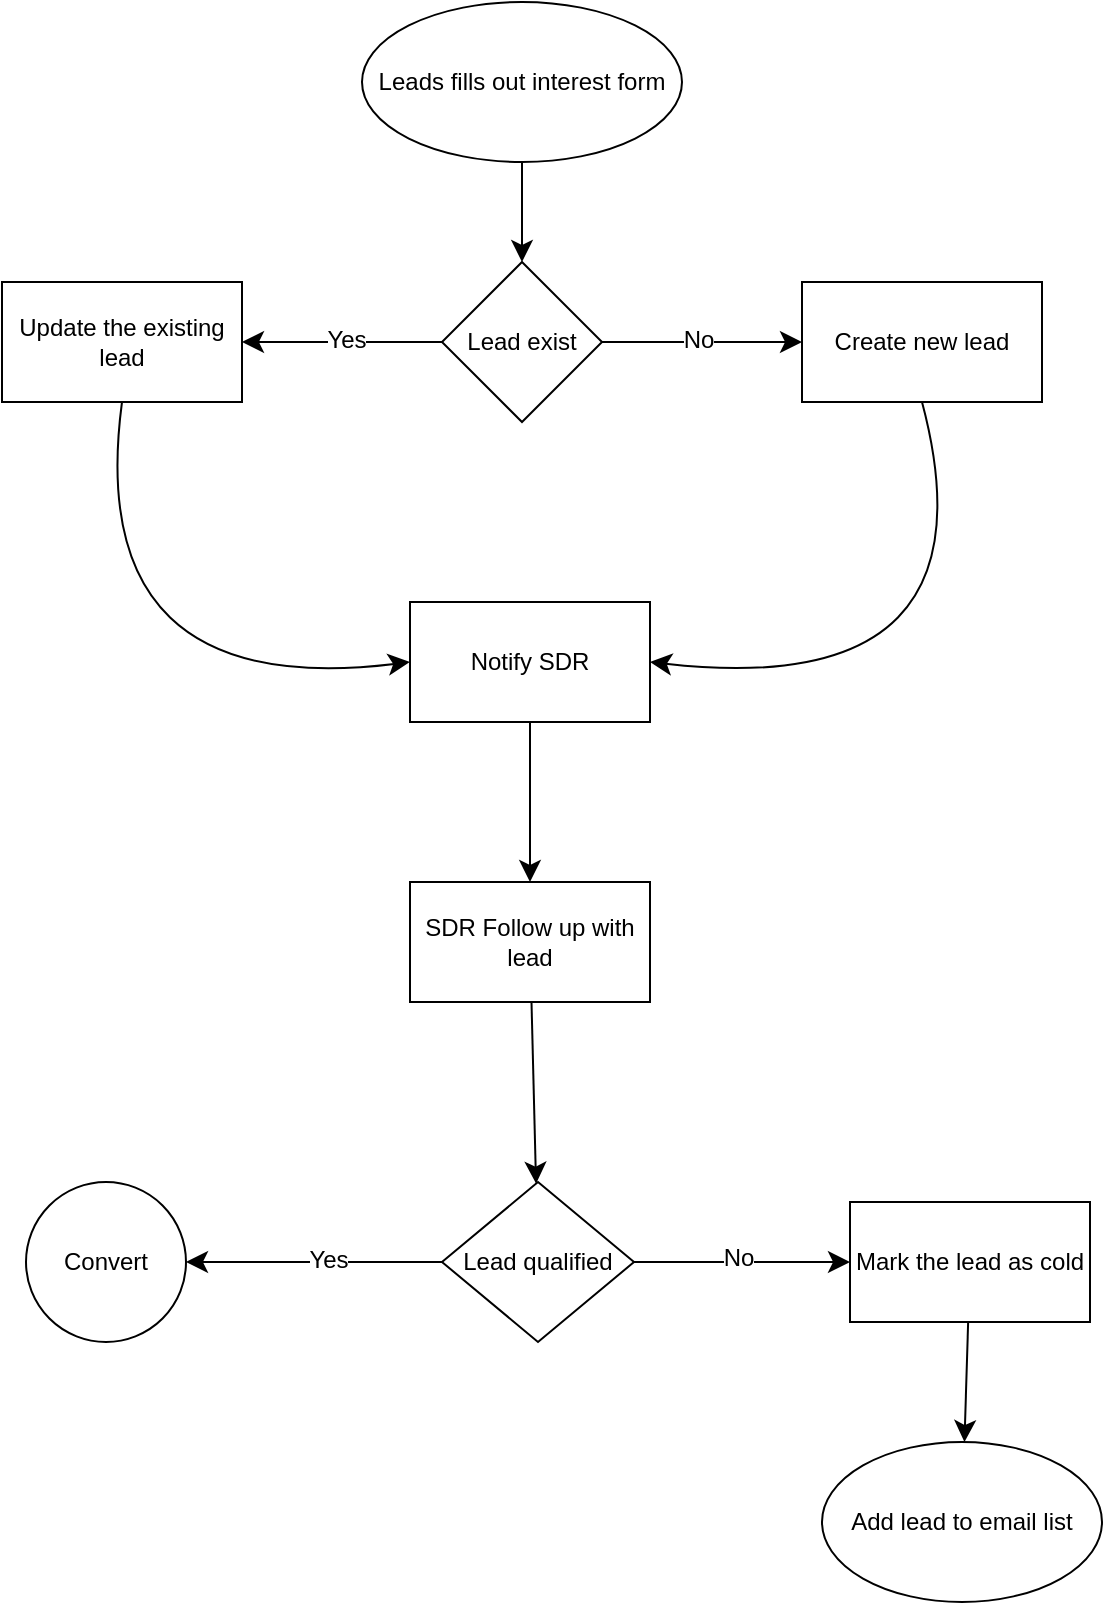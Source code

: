 <mxfile version="24.7.17">
  <diagram id="C5RBs43oDa-KdzZeNtuy" name="Page-1">
    <mxGraphModel dx="727" dy="620" grid="1" gridSize="10" guides="1" tooltips="1" connect="1" arrows="1" fold="1" page="1" pageScale="1" pageWidth="827" pageHeight="1169" math="0" shadow="0">
      <root>
        <mxCell id="WIyWlLk6GJQsqaUBKTNV-0" />
        <mxCell id="WIyWlLk6GJQsqaUBKTNV-1" parent="WIyWlLk6GJQsqaUBKTNV-0" />
        <mxCell id="9YTF8iFsNrcpTNurMBr7-2" value="" style="edgeStyle=none;curved=1;rounded=0;orthogonalLoop=1;jettySize=auto;html=1;fontSize=12;startSize=8;endSize=8;" edge="1" parent="WIyWlLk6GJQsqaUBKTNV-1" source="9YTF8iFsNrcpTNurMBr7-0" target="9YTF8iFsNrcpTNurMBr7-1">
          <mxGeometry relative="1" as="geometry" />
        </mxCell>
        <mxCell id="9YTF8iFsNrcpTNurMBr7-0" value="Leads fills out interest form" style="ellipse;whiteSpace=wrap;html=1;" vertex="1" parent="WIyWlLk6GJQsqaUBKTNV-1">
          <mxGeometry x="270" y="40" width="160" height="80" as="geometry" />
        </mxCell>
        <mxCell id="9YTF8iFsNrcpTNurMBr7-4" value="" style="edgeStyle=none;curved=1;rounded=0;orthogonalLoop=1;jettySize=auto;html=1;fontSize=12;startSize=8;endSize=8;" edge="1" parent="WIyWlLk6GJQsqaUBKTNV-1" source="9YTF8iFsNrcpTNurMBr7-1" target="9YTF8iFsNrcpTNurMBr7-3">
          <mxGeometry relative="1" as="geometry" />
        </mxCell>
        <mxCell id="9YTF8iFsNrcpTNurMBr7-8" value="No" style="edgeLabel;html=1;align=center;verticalAlign=middle;resizable=0;points=[];fontSize=12;" vertex="1" connectable="0" parent="9YTF8iFsNrcpTNurMBr7-4">
          <mxGeometry x="-0.044" y="1" relative="1" as="geometry">
            <mxPoint as="offset" />
          </mxGeometry>
        </mxCell>
        <mxCell id="9YTF8iFsNrcpTNurMBr7-6" value="" style="edgeStyle=none;curved=1;rounded=0;orthogonalLoop=1;jettySize=auto;html=1;fontSize=12;startSize=8;endSize=8;" edge="1" parent="WIyWlLk6GJQsqaUBKTNV-1" source="9YTF8iFsNrcpTNurMBr7-1" target="9YTF8iFsNrcpTNurMBr7-5">
          <mxGeometry relative="1" as="geometry" />
        </mxCell>
        <mxCell id="9YTF8iFsNrcpTNurMBr7-7" value="Yes" style="edgeLabel;html=1;align=center;verticalAlign=middle;resizable=0;points=[];fontSize=12;" vertex="1" connectable="0" parent="9YTF8iFsNrcpTNurMBr7-6">
          <mxGeometry x="-0.036" y="-1" relative="1" as="geometry">
            <mxPoint as="offset" />
          </mxGeometry>
        </mxCell>
        <mxCell id="9YTF8iFsNrcpTNurMBr7-1" value="Lead exist" style="rhombus;whiteSpace=wrap;html=1;" vertex="1" parent="WIyWlLk6GJQsqaUBKTNV-1">
          <mxGeometry x="310" y="170" width="80" height="80" as="geometry" />
        </mxCell>
        <mxCell id="9YTF8iFsNrcpTNurMBr7-19" style="edgeStyle=none;curved=1;rounded=0;orthogonalLoop=1;jettySize=auto;html=1;exitX=0.5;exitY=1;exitDx=0;exitDy=0;entryX=1;entryY=0.5;entryDx=0;entryDy=0;fontSize=12;startSize=8;endSize=8;" edge="1" parent="WIyWlLk6GJQsqaUBKTNV-1" source="9YTF8iFsNrcpTNurMBr7-3" target="9YTF8iFsNrcpTNurMBr7-9">
          <mxGeometry relative="1" as="geometry">
            <Array as="points">
              <mxPoint x="590" y="390" />
            </Array>
          </mxGeometry>
        </mxCell>
        <mxCell id="9YTF8iFsNrcpTNurMBr7-3" value="Create new lead" style="whiteSpace=wrap;html=1;" vertex="1" parent="WIyWlLk6GJQsqaUBKTNV-1">
          <mxGeometry x="490" y="180" width="120" height="60" as="geometry" />
        </mxCell>
        <mxCell id="9YTF8iFsNrcpTNurMBr7-18" style="edgeStyle=none;curved=1;rounded=0;orthogonalLoop=1;jettySize=auto;html=1;exitX=0.5;exitY=1;exitDx=0;exitDy=0;entryX=0;entryY=0.5;entryDx=0;entryDy=0;fontSize=12;startSize=8;endSize=8;" edge="1" parent="WIyWlLk6GJQsqaUBKTNV-1" source="9YTF8iFsNrcpTNurMBr7-5" target="9YTF8iFsNrcpTNurMBr7-9">
          <mxGeometry relative="1" as="geometry">
            <Array as="points">
              <mxPoint x="130" y="390" />
            </Array>
          </mxGeometry>
        </mxCell>
        <mxCell id="9YTF8iFsNrcpTNurMBr7-5" value="Update the existing lead" style="whiteSpace=wrap;html=1;" vertex="1" parent="WIyWlLk6GJQsqaUBKTNV-1">
          <mxGeometry x="90" y="180" width="120" height="60" as="geometry" />
        </mxCell>
        <mxCell id="9YTF8iFsNrcpTNurMBr7-23" value="" style="edgeStyle=none;curved=1;rounded=0;orthogonalLoop=1;jettySize=auto;html=1;fontSize=12;startSize=8;endSize=8;" edge="1" parent="WIyWlLk6GJQsqaUBKTNV-1" source="9YTF8iFsNrcpTNurMBr7-9" target="9YTF8iFsNrcpTNurMBr7-22">
          <mxGeometry relative="1" as="geometry" />
        </mxCell>
        <mxCell id="9YTF8iFsNrcpTNurMBr7-9" value="Notify SDR" style="whiteSpace=wrap;html=1;" vertex="1" parent="WIyWlLk6GJQsqaUBKTNV-1">
          <mxGeometry x="294" y="340" width="120" height="60" as="geometry" />
        </mxCell>
        <mxCell id="9YTF8iFsNrcpTNurMBr7-25" value="" style="edgeStyle=none;curved=1;rounded=0;orthogonalLoop=1;jettySize=auto;html=1;fontSize=12;startSize=8;endSize=8;" edge="1" parent="WIyWlLk6GJQsqaUBKTNV-1" source="9YTF8iFsNrcpTNurMBr7-22" target="9YTF8iFsNrcpTNurMBr7-24">
          <mxGeometry relative="1" as="geometry" />
        </mxCell>
        <mxCell id="9YTF8iFsNrcpTNurMBr7-22" value="SDR Follow up with lead" style="whiteSpace=wrap;html=1;" vertex="1" parent="WIyWlLk6GJQsqaUBKTNV-1">
          <mxGeometry x="294" y="480" width="120" height="60" as="geometry" />
        </mxCell>
        <mxCell id="9YTF8iFsNrcpTNurMBr7-27" value="" style="edgeStyle=none;curved=1;rounded=0;orthogonalLoop=1;jettySize=auto;html=1;fontSize=12;startSize=8;endSize=8;" edge="1" parent="WIyWlLk6GJQsqaUBKTNV-1" source="9YTF8iFsNrcpTNurMBr7-24" target="9YTF8iFsNrcpTNurMBr7-26">
          <mxGeometry relative="1" as="geometry" />
        </mxCell>
        <mxCell id="9YTF8iFsNrcpTNurMBr7-33" value="No" style="edgeLabel;html=1;align=center;verticalAlign=middle;resizable=0;points=[];fontSize=12;" vertex="1" connectable="0" parent="9YTF8iFsNrcpTNurMBr7-27">
          <mxGeometry x="-0.044" y="2" relative="1" as="geometry">
            <mxPoint as="offset" />
          </mxGeometry>
        </mxCell>
        <mxCell id="9YTF8iFsNrcpTNurMBr7-31" value="" style="edgeStyle=none;curved=1;rounded=0;orthogonalLoop=1;jettySize=auto;html=1;fontSize=12;startSize=8;endSize=8;" edge="1" parent="WIyWlLk6GJQsqaUBKTNV-1" source="9YTF8iFsNrcpTNurMBr7-24" target="9YTF8iFsNrcpTNurMBr7-30">
          <mxGeometry relative="1" as="geometry" />
        </mxCell>
        <mxCell id="9YTF8iFsNrcpTNurMBr7-32" value="Yes" style="edgeLabel;html=1;align=center;verticalAlign=middle;resizable=0;points=[];fontSize=12;" vertex="1" connectable="0" parent="9YTF8iFsNrcpTNurMBr7-31">
          <mxGeometry x="-0.103" y="-1" relative="1" as="geometry">
            <mxPoint as="offset" />
          </mxGeometry>
        </mxCell>
        <mxCell id="9YTF8iFsNrcpTNurMBr7-24" value="Lead qualified" style="rhombus;whiteSpace=wrap;html=1;" vertex="1" parent="WIyWlLk6GJQsqaUBKTNV-1">
          <mxGeometry x="310" y="630" width="96" height="80" as="geometry" />
        </mxCell>
        <mxCell id="9YTF8iFsNrcpTNurMBr7-29" value="" style="edgeStyle=none;curved=1;rounded=0;orthogonalLoop=1;jettySize=auto;html=1;fontSize=12;startSize=8;endSize=8;" edge="1" parent="WIyWlLk6GJQsqaUBKTNV-1" source="9YTF8iFsNrcpTNurMBr7-26" target="9YTF8iFsNrcpTNurMBr7-28">
          <mxGeometry relative="1" as="geometry" />
        </mxCell>
        <mxCell id="9YTF8iFsNrcpTNurMBr7-26" value="Mark the lead as cold" style="whiteSpace=wrap;html=1;" vertex="1" parent="WIyWlLk6GJQsqaUBKTNV-1">
          <mxGeometry x="514" y="640" width="120" height="60" as="geometry" />
        </mxCell>
        <mxCell id="9YTF8iFsNrcpTNurMBr7-28" value="Add lead to email list" style="ellipse;whiteSpace=wrap;html=1;" vertex="1" parent="WIyWlLk6GJQsqaUBKTNV-1">
          <mxGeometry x="500" y="760" width="140" height="80" as="geometry" />
        </mxCell>
        <mxCell id="9YTF8iFsNrcpTNurMBr7-30" value="Convert" style="ellipse;whiteSpace=wrap;html=1;" vertex="1" parent="WIyWlLk6GJQsqaUBKTNV-1">
          <mxGeometry x="102" y="630" width="80" height="80" as="geometry" />
        </mxCell>
      </root>
    </mxGraphModel>
  </diagram>
</mxfile>
